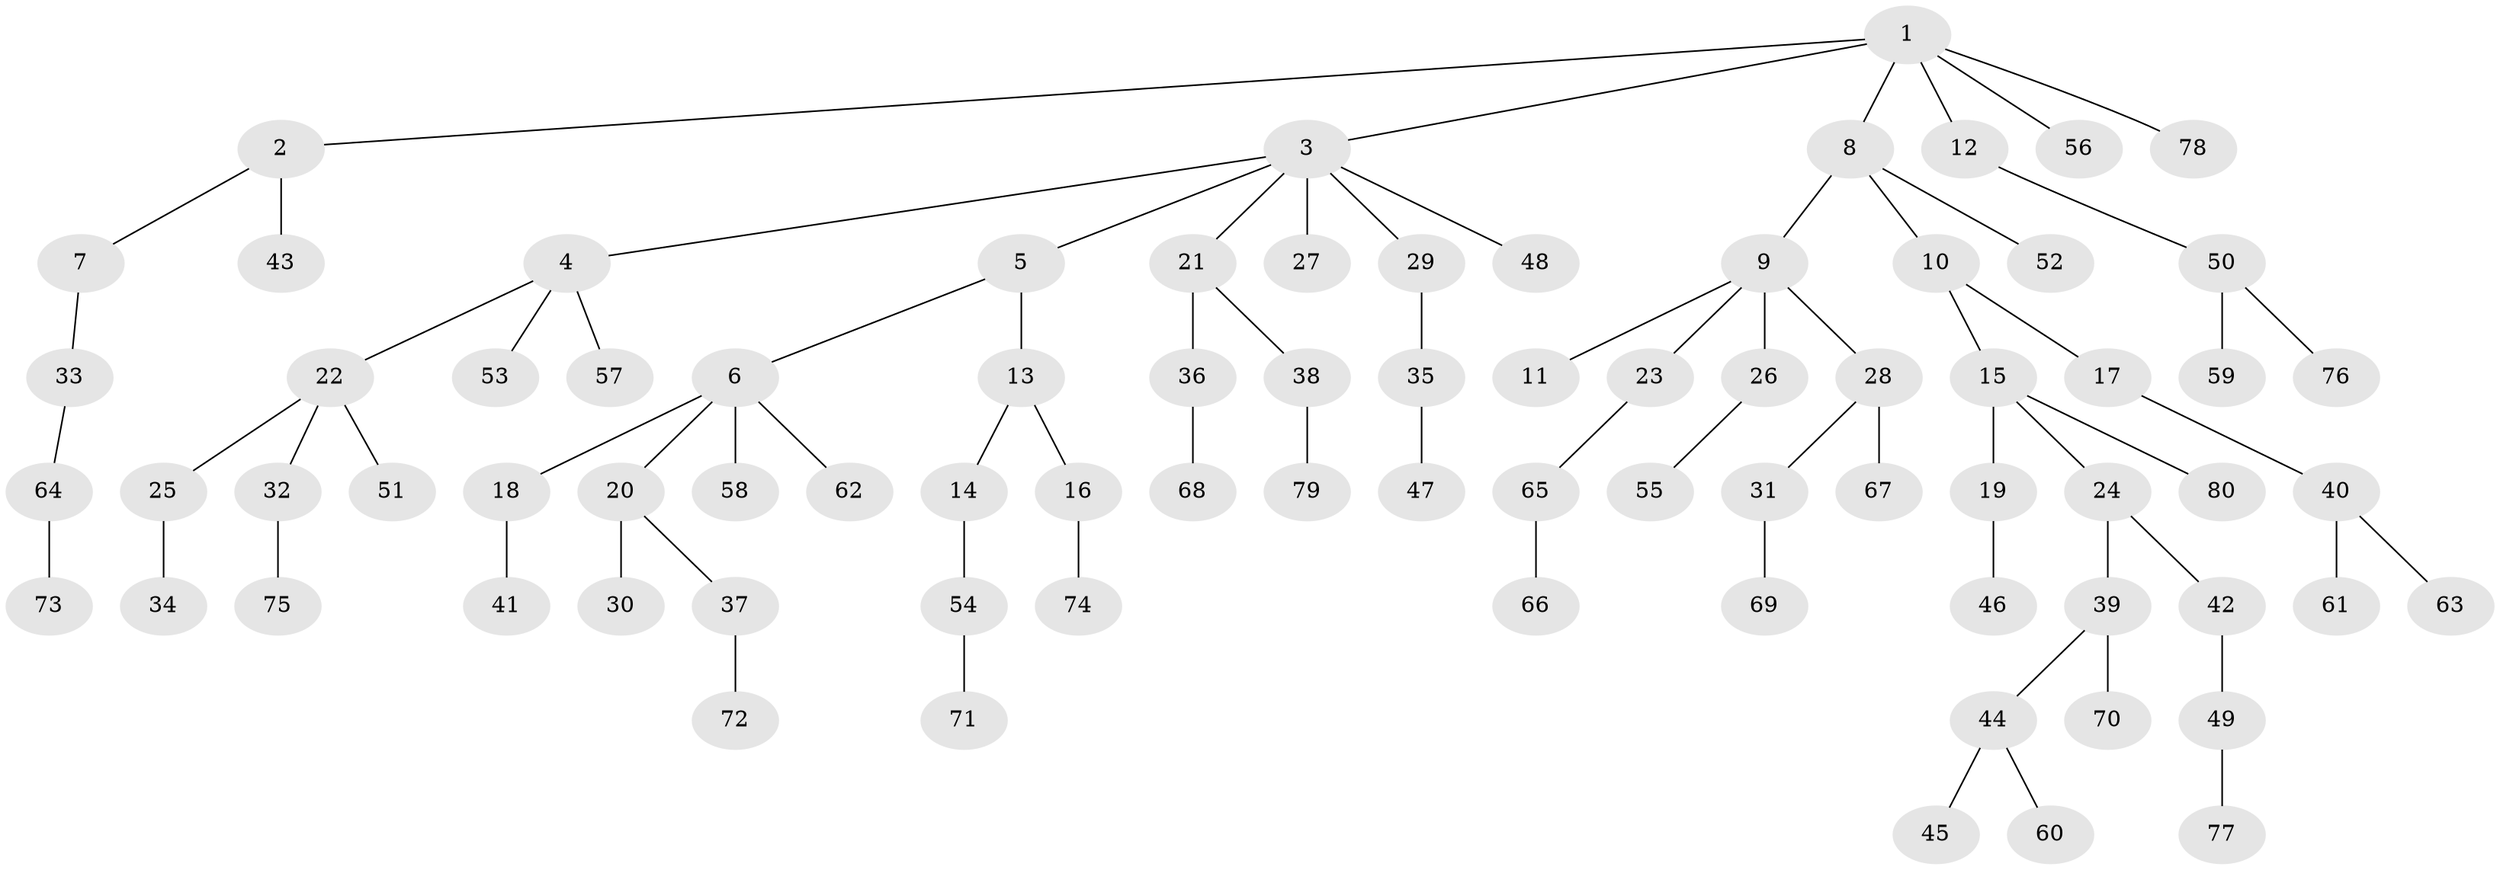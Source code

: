 // coarse degree distribution, {6: 0.0196078431372549, 2: 0.23529411764705882, 7: 0.0392156862745098, 3: 0.11764705882352941, 5: 0.0392156862745098, 1: 0.5490196078431373}
// Generated by graph-tools (version 1.1) at 2025/24/03/03/25 07:24:08]
// undirected, 80 vertices, 79 edges
graph export_dot {
graph [start="1"]
  node [color=gray90,style=filled];
  1;
  2;
  3;
  4;
  5;
  6;
  7;
  8;
  9;
  10;
  11;
  12;
  13;
  14;
  15;
  16;
  17;
  18;
  19;
  20;
  21;
  22;
  23;
  24;
  25;
  26;
  27;
  28;
  29;
  30;
  31;
  32;
  33;
  34;
  35;
  36;
  37;
  38;
  39;
  40;
  41;
  42;
  43;
  44;
  45;
  46;
  47;
  48;
  49;
  50;
  51;
  52;
  53;
  54;
  55;
  56;
  57;
  58;
  59;
  60;
  61;
  62;
  63;
  64;
  65;
  66;
  67;
  68;
  69;
  70;
  71;
  72;
  73;
  74;
  75;
  76;
  77;
  78;
  79;
  80;
  1 -- 2;
  1 -- 3;
  1 -- 8;
  1 -- 12;
  1 -- 56;
  1 -- 78;
  2 -- 7;
  2 -- 43;
  3 -- 4;
  3 -- 5;
  3 -- 21;
  3 -- 27;
  3 -- 29;
  3 -- 48;
  4 -- 22;
  4 -- 53;
  4 -- 57;
  5 -- 6;
  5 -- 13;
  6 -- 18;
  6 -- 20;
  6 -- 58;
  6 -- 62;
  7 -- 33;
  8 -- 9;
  8 -- 10;
  8 -- 52;
  9 -- 11;
  9 -- 23;
  9 -- 26;
  9 -- 28;
  10 -- 15;
  10 -- 17;
  12 -- 50;
  13 -- 14;
  13 -- 16;
  14 -- 54;
  15 -- 19;
  15 -- 24;
  15 -- 80;
  16 -- 74;
  17 -- 40;
  18 -- 41;
  19 -- 46;
  20 -- 30;
  20 -- 37;
  21 -- 36;
  21 -- 38;
  22 -- 25;
  22 -- 32;
  22 -- 51;
  23 -- 65;
  24 -- 39;
  24 -- 42;
  25 -- 34;
  26 -- 55;
  28 -- 31;
  28 -- 67;
  29 -- 35;
  31 -- 69;
  32 -- 75;
  33 -- 64;
  35 -- 47;
  36 -- 68;
  37 -- 72;
  38 -- 79;
  39 -- 44;
  39 -- 70;
  40 -- 61;
  40 -- 63;
  42 -- 49;
  44 -- 45;
  44 -- 60;
  49 -- 77;
  50 -- 59;
  50 -- 76;
  54 -- 71;
  64 -- 73;
  65 -- 66;
}

